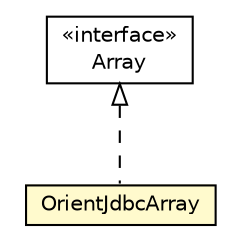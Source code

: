 #!/usr/local/bin/dot
#
# Class diagram 
# Generated by UMLGraph version R5_6-24-gf6e263 (http://www.umlgraph.org/)
#

digraph G {
	edge [fontname="Helvetica",fontsize=10,labelfontname="Helvetica",labelfontsize=10];
	node [fontname="Helvetica",fontsize=10,shape=plaintext];
	nodesep=0.25;
	ranksep=0.5;
	// com.orientechnologies.orient.jdbc.OrientJdbcArray
	c7715130 [label=<<table title="com.orientechnologies.orient.jdbc.OrientJdbcArray" border="0" cellborder="1" cellspacing="0" cellpadding="2" port="p" bgcolor="lemonChiffon" href="./OrientJdbcArray.html">
		<tr><td><table border="0" cellspacing="0" cellpadding="1">
<tr><td align="center" balign="center"> OrientJdbcArray </td></tr>
		</table></td></tr>
		</table>>, URL="./OrientJdbcArray.html", fontname="Helvetica", fontcolor="black", fontsize=10.0];
	//com.orientechnologies.orient.jdbc.OrientJdbcArray implements java.sql.Array
	c7715207:p -> c7715130:p [dir=back,arrowtail=empty,style=dashed];
	// java.sql.Array
	c7715207 [label=<<table title="java.sql.Array" border="0" cellborder="1" cellspacing="0" cellpadding="2" port="p" href="http://java.sun.com/j2se/1.4.2/docs/api/java/sql/Array.html">
		<tr><td><table border="0" cellspacing="0" cellpadding="1">
<tr><td align="center" balign="center"> &#171;interface&#187; </td></tr>
<tr><td align="center" balign="center"> Array </td></tr>
		</table></td></tr>
		</table>>, URL="http://java.sun.com/j2se/1.4.2/docs/api/java/sql/Array.html", fontname="Helvetica", fontcolor="black", fontsize=10.0];
}

